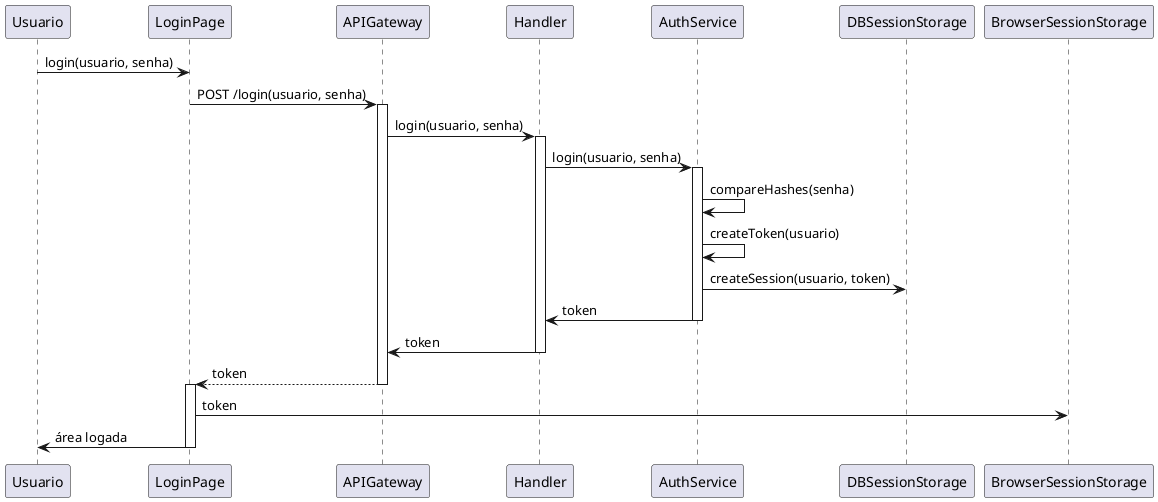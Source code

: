 @startuml
Usuario -> LoginPage : login(usuario, senha)
LoginPage -> APIGateway: POST /login(usuario, senha)
activate APIGateway
APIGateway -> Handler: login(usuario, senha)
activate Handler
Handler -> AuthService: login(usuario, senha)
activate AuthService
AuthService -> AuthService: compareHashes(senha)
AuthService -> AuthService: createToken(usuario)
AuthService -> DBSessionStorage: createSession(usuario, token)
AuthService -> Handler: token
deactivate AuthService
Handler -> APIGateway: token
deactivate Handler
APIGateway --> LoginPage: token
deactivate APIGateway
activate LoginPage
LoginPage -> BrowserSessionStorage: token
LoginPage -> Usuario: área logada
deactivate LoginPage
@enduml